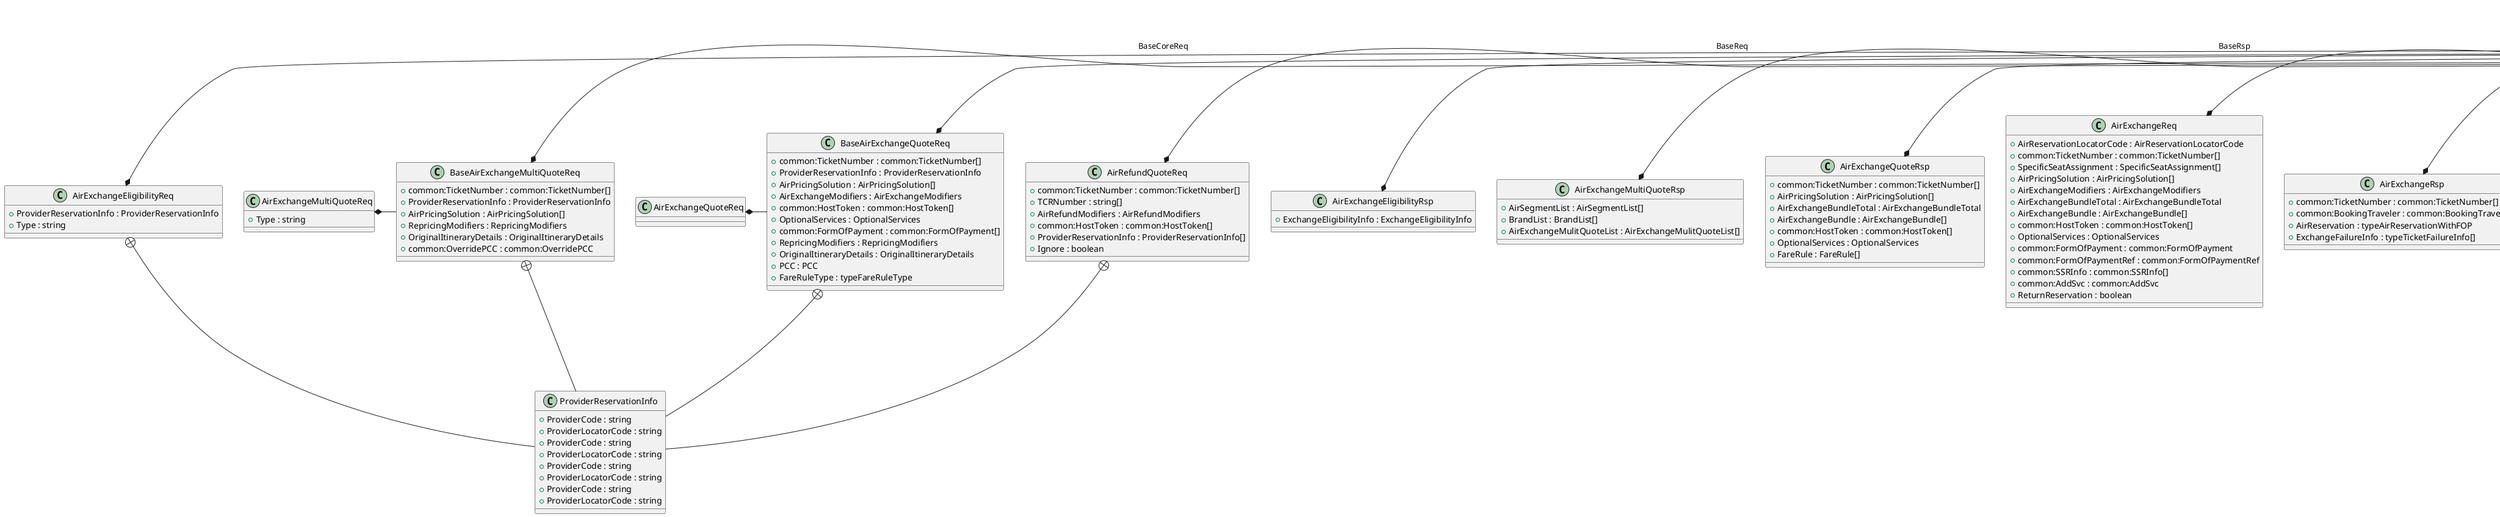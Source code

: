 @startuml

class AirBaseReq {
}
AirBaseReq *- common:BaseReq
class AirExchangeEligibilityReq {
    +ProviderReservationInfo : ProviderReservationInfo
    +Type : string
}
AirExchangeEligibilityReq *- common:BaseReq
AirExchangeEligibilityReq +-- ProviderReservationInfo
class ProviderReservationInfo {
    +ProviderCode : string
    +ProviderLocatorCode : string
}
class AirExchangeEligibilityRsp {
    +ExchangeEligibilityInfo : ExchangeEligibilityInfo
}
AirExchangeEligibilityRsp *- common:BaseRsp
class AirExchangeMultiQuoteReq {
    +Type : string
}
AirExchangeMultiQuoteReq *- BaseAirExchangeMultiQuoteReq
class AirExchangeMultiQuoteRsp {
    +AirSegmentList : AirSegmentList[]
    +BrandList : BrandList[]
    +AirExchangeMulitQuoteList : AirExchangeMulitQuoteList[]
}
AirExchangeMultiQuoteRsp *- common:BaseRsp
class AirExchangeQuoteReq {
}
AirExchangeQuoteReq *- BaseAirExchangeQuoteReq
class AirExchangeQuoteRsp {
    +common:TicketNumber : common:TicketNumber[]
    +AirPricingSolution : AirPricingSolution[]
    +AirExchangeBundleTotal : AirExchangeBundleTotal
    +AirExchangeBundle : AirExchangeBundle[]
    +common:HostToken : common:HostToken[]
    +OptionalServices : OptionalServices
    +FareRule : FareRule[]
}
AirExchangeQuoteRsp *- common:BaseRsp
class AirExchangeReq {
    +AirReservationLocatorCode : AirReservationLocatorCode
    +common:TicketNumber : common:TicketNumber[]
    +SpecificSeatAssignment : SpecificSeatAssignment[]
    +AirPricingSolution : AirPricingSolution[]
    +AirExchangeModifiers : AirExchangeModifiers
    +AirExchangeBundleTotal : AirExchangeBundleTotal
    +AirExchangeBundle : AirExchangeBundle[]
    +common:HostToken : common:HostToken[]
    +OptionalServices : OptionalServices
    +common:FormOfPayment : common:FormOfPayment
    +common:FormOfPaymentRef : common:FormOfPaymentRef
    +common:SSRInfo : common:SSRInfo[]
    +common:AddSvc : common:AddSvc
    +ReturnReservation : boolean
}
AirExchangeReq *- common:BaseReq
class AirExchangeRsp {
    +common:TicketNumber : common:TicketNumber[]
    +common:BookingTraveler : common:BookingTraveler[]
    +AirReservation : typeAirReservationWithFOP
    +ExchangeFailureInfo : typeTicketFailureInfo[]
}
AirExchangeRsp *- common:BaseRsp
class AirExchangeTicketingReq {
    +AirReservationLocatorCode : AirReservationLocatorCode
    +common:TicketNumber : common:TicketNumber
    +TicketingModifiersRef : typeTicketingModifiersRef[]
    +WaiverCode : WaiverCode
    +DetailedBillingInformation : DetailedBillingInformation[]
    +AirTicketingModifiers : AirTicketingModifiers[]
    +BulkTicket : boolean
    +ChangeFeeOnTicket : boolean
}
AirExchangeTicketingReq *- common:BaseReq
class AirExchangeTicketingRsp {
    +AirSolutionChangedInfo : AirSolutionChangedInfo
    +ETR : ETR
    +TicketFailureInfo : TicketFailureInfo
    +DetailedBillingInformation : DetailedBillingInformation
}
AirExchangeTicketingRsp *- common:BaseRsp
class AirFareDisplayReq {
    +FareType : FareType[]
    +PassengerType : common:typePassengerType[]
    +BookingCode : BookingCode[]
    +IncludeAddlBookingCodeInfo : IncludeAddlBookingCodeInfo
    +FareBasis : FareBasis
    +common:Carrier : common:Carrier[]
    +common:AccountCode : common:AccountCode[]
    +ContractCode : ContractCode
    +AirFareDisplayModifiers : AirFareDisplayModifiers
    +common:PointOfSale : common:PointOfSale[]
    +AirFareDisplayRuleKey : AirFareDisplayRuleKey
    +Origin : string
    +Destination : string
    +ProviderCode : string
    +IncludeMileRouteInformation : typeMileOrRouteBasedFare
    +UnSaleableFaresOnly : boolean
    +ChannelId : string
    +NSCC : string
    +ReturnMM : boolean
}
AirFareDisplayReq *- common:BaseReq
class AirFareDisplayRsp {
    +FareDisplay : FareDisplay[]
}
AirFareDisplayRsp *- common:BaseRsp
class AirFareRulesReq {
    +AirReservationSelector : AirReservationSelector
    +FareRuleLookup : FareRuleLookup
    +FareRuleKey : FareRuleKey[]
    +AirFareDisplayRuleKey : AirFareDisplayRuleKey
    +AirFareRulesModifier : AirFareRulesModifier
    +FareRulesFilterCategory : FareRulesFilterCategory[]
    +FareRuleType : typeFareRuleType
}
AirFareRulesReq *- common:BaseReq
AirFareRulesReq +-- FareRulesFilterCategory
class FareRulesFilterCategory {
    +CategoryCode : string[]
    +FareInfoRef : string
}
AirFareRulesReq +-- AirReservationSelector
class AirReservationSelector {
    +FareInfoRef : FareInfoRef[]
    +AirReservationLocatorCode : string
}
class AirFareRulesRsp {
    +FareRule : FareRule[]
}
AirFareRulesRsp *- common:BaseRsp
class AirMerchandisingDetailsReq {
    +MerchandisingDetails : MerchandisingDetails
    +OptionalServiceModifiers : OptionalServiceModifiers
    +MerchandisingAvailabilityDetails : MerchandisingAvailabilityDetails
}
AirMerchandisingDetailsReq *- common:BaseReq
class AirMerchandisingDetailsRsp {
    +OptionalServices : OptionalServices
    +Brand : Brand[]
    +UnassociatedBookingCodeList : UnassociatedBookingCodeList
}
AirMerchandisingDetailsRsp *- common:BaseRsp
AirMerchandisingDetailsRsp +-- UnassociatedBookingCodeList
class UnassociatedBookingCodeList {
    +ApplicableSegment : typeApplicableSegment[]
}
class AirMerchandisingOfferAvailabilityReq {
    +common:AgencySellInfo : common:AgencySellInfo
    +AirSolution : AirSolution
    +HostReservation : HostReservation[]
    +OfferAvailabilityModifiers : OfferAvailabilityModifiers[]
    +MerchandisingPricingModifiers : MerchandisingPricingModifiers
}
AirMerchandisingOfferAvailabilityReq *- common:BaseReq
class AirMerchandisingOfferAvailabilityRsp {
    +AirSolution : AirSolution
    +common:Remark : common:Remark
    +OptionalServices : OptionalServices
    +EmbargoList : EmbargoList
}
AirMerchandisingOfferAvailabilityRsp *- common:BaseRsp
class AirPrePayReq {
    +ListSearch : ListSearch
    +PrePayRetrieve : PrePayRetrieve
}
AirPrePayReq *- common:BaseReq
AirPrePayReq +-- ListSearch
class ListSearch {
    +PersonNameSearch : PersonNameSearch
    +common:LoyaltyCard : common:LoyaltyCard[]
    +StartFromResult : integer
    +MaxResults : integer
}
AirPrePayReq +-- PrePayRetrieve
class PrePayRetrieve {
    +Id : string
    +Type : string
}
class AirPrePayRsp {
    +PrePayProfileInfo : PrePayProfileInfo[]
    +MaxResults : integer
    +MoreIndicator : boolean
    +MoreDataStartIndex : string
}
AirPrePayRsp *- common:BaseRsp
class AirPriceReq {
}
AirPriceReq *- BaseAirPriceReq
class AirPriceRsp {
}
AirPriceRsp *- BaseAirPriceRsp
class AirRefundQuoteReq {
    +common:TicketNumber : common:TicketNumber[]
    +TCRNumber : string[]
    +AirRefundModifiers : AirRefundModifiers
    +common:HostToken : common:HostToken[]
    +ProviderReservationInfo : ProviderReservationInfo[]
    +Ignore : boolean
}
AirRefundQuoteReq *- common:BaseReq
AirRefundQuoteReq +-- ProviderReservationInfo
class ProviderReservationInfo {
    +ProviderCode : string
    +ProviderLocatorCode : string
}
class AirRefundQuoteRsp {
    +AirRefundBundle : AirRefundBundle[]
    +TCRRefundBundle : TCRRefundBundle[]
}
AirRefundQuoteRsp *- common:BaseRsp
class AirRefundReq {
    +AirRefundBundle : AirRefundBundle[]
    +TCRRefundBundle : TCRRefundBundle[]
    +AirRefundModifiers : AirRefundModifiers
    +common:Commission : common:Commission[]
    +common:FormOfPayment : common:FormOfPayment
}
AirRefundReq *- common:BaseReq
class AirRefundRsp {
    +ETR : ETR[]
    +TCR : TCR[]
    +RefundFailureInfo : typeTicketFailureInfo[]
}
AirRefundRsp *- common:BaseRsp
class AirRepriceReq {
    +AirReservationLocatorCode : AirReservationLocatorCode
    +AirPricingSolution : AirPricingSolution
    +FareRuleType : typeFareRuleType
    +IgnoreAvailability : boolean
}
AirRepriceReq *- AirBaseReq
class AirRepriceRsp {
    +AirPricingSolution : AirPricingSolution
    +FareRule : FareRule[]
}
AirRepriceRsp *- common:BaseRsp
class AirRetrieveDocumentReq {
    +UniversalRecordLocatorCode : string
    +ProviderCode : string
    +ProviderLocatorCode : string
    +AirReservationLocatorCode : AirReservationLocatorCode
    +common:TicketNumber : common:TicketNumber[]
    +TCRNumber : string[]
    +ReturnRestrictions : boolean
    +ReturnPricing : boolean
    +RetrieveMCO : boolean
}
AirRetrieveDocumentReq *- common:BaseReq
class AirRetrieveDocumentRsp {
    +ETR : ETR[]
    +common:MCO : common:MCO[]
    +TCR : TCR[]
    +DocumentFailureInfo : typeFailureInfo[]
    +common:ServiceFeeInfo : common:ServiceFeeInfo[]
    +UniversalRecordLocatorCode : string
}
AirRetrieveDocumentRsp *- common:BaseRsp
class AirSearchReq {
    +common:PointOfCommencement : common:PointOfCommencement
    +SearchAirLeg : SearchAirLeg[]
    +SearchSpecificAirSegment : SearchSpecificAirSegment[]
    +AirSearchModifiers : AirSearchModifiers
    +JourneyData : JourneyData
}
AirSearchReq *- common:BaseSearchReq
class AirSearchRsp {
    +FareNoteList : FareNoteList
    +ExpertSolutionList : ExpertSolutionList
    +RouteList : RouteList
    +AlternateRouteList : AlternateRouteList
    +AlternateLocationDistanceList : AlternateLocationDistanceList
    +FareInfoMessage : FareInfoMessage[]
    +AirPricingSolution : AirPricingSolution[]
    +AirPricePointList : AirPricePointList
    +rail:RailSegmentList : rail:RailSegmentList
    +rail:RailJourneyList : rail:RailJourneyList
    +rail:RailFareNoteList : rail:RailFareNoteList
    +rail:RailFareIDList : rail:RailFareIDList
    +rail:RailFareList : rail:RailFareList
    +rail:RailPricingSolution : rail:RailPricingSolution[]
}
AirSearchRsp *- BaseAvailabilitySearchRsp
class AirTicketingReq {
    +AirReservationLocatorCode : AirReservationLocatorCode
    +AirPricingInfoRef : AirPricingInfoRef[]
    +TicketingModifiersRef : typeTicketingModifiersRef[]
    +WaiverCode : WaiverCode
    +common:Commission : common:Commission[]
    +DetailedBillingInformation : DetailedBillingInformation[]
    +FaxDetailsInformation : FaxDetailsInformation
    +AirTicketingModifiers : AirTicketingModifiers[]
    +AirSegmentTicketingModifiers : AirSegmentTicketingModifiers[]
    +ReturnInfoOnFail : boolean
    +BulkTicket : boolean
    +ValidateSpanishResidency : boolean
}
AirTicketingReq *- AirBaseReq
AirTicketingReq +-- AirPricingInfoRef
class AirPricingInfoRef {
    +common:BookingTravelerRef : common:BookingTravelerRef[]
    +Key : string
}
class AirTicketingRsp {
    +AirSolutionChangedInfo : AirSolutionChangedInfo
    +ETR : ETR[]
    +TicketFailureInfo : TicketFailureInfo[]
    +DetailedBillingInformation : DetailedBillingInformation[]
}
AirTicketingRsp *- common:BaseRsp
class AirUpsellSearchReq {
    +AirItinerary : AirItinerary
    +AirPriceResult : AirPriceResult[]
}
AirUpsellSearchReq *- AirBaseReq
class AirUpsellSearchRsp {
}
AirUpsellSearchRsp *- BaseAirPriceRsp
class AirVoidDocumentReq {
    +AirReservationLocatorCode : AirReservationLocatorCode
    +VoidDocumentInfo : VoidDocumentInfo[]
    +ShowETR : boolean
    +ProviderCode : string
    +ProviderLocatorCode : string
    +ValidateSpanishResidency : boolean
}
AirVoidDocumentReq *- common:BaseReq
class AirVoidDocumentRsp {
    +ETR : ETR[]
    +VoidResultInfo : VoidResultInfo[]
}
AirVoidDocumentRsp *- common:BaseRsp
class AvailabilitySearchReq {
    +common:SearchPassenger : common:SearchPassenger[]
    +common:PointOfSale : common:PointOfSale[]
    +ReturnBrandIndicator : boolean
    +ChannelId : string
    +NSCC : string
}
AvailabilitySearchReq *- AirSearchReq
class AvailabilitySearchRsp {
}
AvailabilitySearchRsp *- BaseAvailabilitySearchRsp
class BaseAirExchangeMultiQuoteReq {
    +common:TicketNumber : common:TicketNumber[]
    +ProviderReservationInfo : ProviderReservationInfo
    +AirPricingSolution : AirPricingSolution[]
    +RepricingModifiers : RepricingModifiers
    +OriginalItineraryDetails : OriginalItineraryDetails
    +common:OverridePCC : common:OverridePCC
}
BaseAirExchangeMultiQuoteReq *- common:BaseCoreReq
BaseAirExchangeMultiQuoteReq +-- ProviderReservationInfo
class ProviderReservationInfo {
    +ProviderCode : string
    +ProviderLocatorCode : string
}
class BaseAirExchangeQuoteReq {
    +common:TicketNumber : common:TicketNumber[]
    +ProviderReservationInfo : ProviderReservationInfo
    +AirPricingSolution : AirPricingSolution[]
    +AirExchangeModifiers : AirExchangeModifiers
    +common:HostToken : common:HostToken[]
    +OptionalServices : OptionalServices
    +common:FormOfPayment : common:FormOfPayment[]
    +RepricingModifiers : RepricingModifiers
    +OriginalItineraryDetails : OriginalItineraryDetails
    +PCC : PCC
    +FareRuleType : typeFareRuleType
}
BaseAirExchangeQuoteReq *- common:BaseCoreReq
BaseAirExchangeQuoteReq +-- ProviderReservationInfo
class ProviderReservationInfo {
    +ProviderCode : string
    +ProviderLocatorCode : string
}
class BaseAirPriceReq {
    +AirItinerary : AirItinerary
    +AirPricingModifiers : AirPricingModifiers
    +common:SearchPassenger : common:SearchPassenger[]
    +AirPricingCommand : AirPricingCommand[]
    +AirReservationLocatorCode : AirReservationLocatorCode
    +OptionalServices : OptionalServices
    +common:FormOfPayment : common:FormOfPayment[]
    +PCC : PCC
    +common:SSR : common:SSR[]
    +CheckOBFees : string
    +FareRuleType : typeFareRuleType
    +SupplierCode : string
    +TicketDate : date
    +CheckFlightDetails : boolean
    +ReturnMM : boolean
    +NSCC : string
    +SplitPricing : boolean
    +IgnoreAvailability : boolean
}
BaseAirPriceReq *- common:BaseCoreReq
class BaseAirPriceRsp {
    +AirItinerary : AirItinerary
    +AirPriceResult : AirPriceResult[]
}
BaseAirPriceRsp *- common:BaseRsp
class BaseAirSearchReq {
    +SearchAirLeg : SearchAirLeg[]
    +SearchSpecificAirSegment : SearchSpecificAirSegment[]
    +AirSearchModifiers : AirSearchModifiers
    +SplitTicketingSearch : SplitTicketingSearch
    +JourneyData : JourneyData
}
BaseAirSearchReq *- common:BaseCoreSearchReq
class BaseAvailabilitySearchRsp {
    +FlightDetailsList : FlightDetailsList
    +AirSegmentList : AirSegmentList
    +FareInfoList : FareInfoList
    +FareRemarkList : FareRemarkList
    +AirItinerarySolution : AirItinerarySolution[]
    +HostTokenList : HostTokenList
    +APISRequirementsList : APISRequirementsList
    +DistanceUnits : common:typeDistance
}
BaseAvailabilitySearchRsp *- common:BaseSearchRsp
class BaseLowFareSearchReq {
    +common:SearchPassenger : common:SearchPassenger[]
    +AirPricingModifiers : AirPricingModifiers
    +Enumeration : Enumeration
    +AirExchangeModifiers : AirExchangeModifiers
    +FlexExploreModifiers : FlexExploreModifiers
    +PCC : PCC
    +FareRulesFilterCategory : FareRulesFilterCategory
    +common:FormOfPayment : common:FormOfPayment[]
    +EnablePointToPointSearch : boolean
    +EnablePointToPointAlternates : boolean
    +MaxNumberOfExpertSolutions : integer
    +SolutionResult : boolean
    +PreferCompleteItinerary : boolean
    +MetaOptionIdentifier : string
    +ReturnUpsellFare : boolean
    +IncludeFareInfoMessages : boolean
    +ReturnBrandedFares : boolean
    +MultiGDSSearch : boolean
    +ReturnMM : boolean
    +CheckOBFees : string
    +NSCC : string
    +FareInfoRules : boolean
}
BaseLowFareSearchReq *- BaseAirSearchReq
class BrandList {
    +Brand : Brand[]
}
class EMDIssuanceReq {
    +common:ProviderReservationDetail : common:ProviderReservationDetail
    +common:TicketNumber : common:TicketNumber
    +IssuanceModifiers : IssuanceModifiers
    +SelectionModifiers : SelectionModifiers
    +UniversalRecordLocatorCode : string
    +ShowDetails : boolean
    +IssueAllOpenSVC : boolean
}
EMDIssuanceReq *- common:BaseReq
class EMDIssuanceRsp {
    +EMDSummaryInfo : EMDSummaryInfo[]
    +EMDInfo : EMDInfo[]
}
EMDIssuanceRsp *- common:BaseRsp
class EMDRetrieveReq {
    +ListRetrieve : ListRetrieve
    +DetailRetrieve : DetailRetrieve
}
EMDRetrieveReq *- common:BaseReq
EMDRetrieveReq +-- ListRetrieve
class ListRetrieve {
    +common:ProviderReservationDetail : common:ProviderReservationDetail
}
EMDRetrieveReq +-- DetailRetrieve
class DetailRetrieve {
    +common:ProviderReservationDetail : common:ProviderReservationDetail
    +EMDNumber : string
}
class EMDRetrieveRsp {
    +EMDInfo : EMDInfo
    +EMDSummaryInfo : EMDSummaryInfo[]
}
EMDRetrieveRsp *- common:BaseRsp
class FlightDetailsReq {
    +AirSegment : AirSegment[]
}
FlightDetailsReq *- common:BaseReq
class FlightDetailsRsp {
    +AirSegment : AirSegment[]
    +CO2Emissions : CO2Emissions[]
}
FlightDetailsRsp *- common:BaseRsp
class FlightInformationReq {
    +FlightInfoCriteria : FlightInfoCriteria[]
}
FlightInformationReq *- common:BaseReq
class FlightInformationRsp {
    +FlightInfo : FlightInfo[]
}
FlightInformationRsp *- common:BaseRsp
class FlightTimeTableReq {
    +FlightTimeTableCriteria : FlightTimeTableCriteria
}
FlightTimeTableReq *- common:BaseSearchReq
class FlightTimeTableRsp {
    +FlightTimeTableList : FlightTimeTableList
}
FlightTimeTableRsp *- common:BaseSearchRsp
FlightTimeTableRsp +-- FlightTimeTableList
class FlightTimeTableList {
    +FlightTimeDetail : FlightTimeDetail[]
}
class LowFareSearchAsynchReq {
    +AirSearchAsynchModifiers : AirSearchAsynchModifiers
}
LowFareSearchAsynchReq *- BaseLowFareSearchReq
class LowFareSearchAsynchRsp {
    +AsyncProviderSpecificResponse : AsyncProviderSpecificResponse[]
    +BrandList : BrandList
    +SearchId : string
    +CurrencyType : string
}
LowFareSearchAsynchRsp *- AirSearchRsp
class LowFareSearchReq {
    +PolicyReference : string
}
LowFareSearchReq *- BaseLowFareSearchReq
class LowFareSearchRsp {
    +BrandList : BrandList
    +CurrencyType : string
}
LowFareSearchRsp *- AirSearchRsp
class RetrieveLowFareSearchReq {
    +SearchId : string
    +ProviderCode : string
}
RetrieveLowFareSearchReq *- common:BaseReq
class RetrieveLowFareSearchRsp {
    +AsyncProviderSpecificResponse : AsyncProviderSpecificResponse[]
    +BrandList : BrandList
    +CurrencyType : string
}
RetrieveLowFareSearchRsp *- AirSearchRsp
class ScheduleSearchReq {
}
ScheduleSearchReq *- AirSearchReq
class ScheduleSearchRsp {
}
ScheduleSearchRsp *- AirSearchRsp
class SearchSpecificAirSegment {
    +DepartureTime : string
    +Carrier : string
    +FlightNumber : string
    +Origin : string
    +Destination : string
    +SegmentIndex : int
}
class SeatMapReq {
    +common:AgencySellInfo : common:AgencySellInfo
    +AirSegment : AirSegment[]
    +common:HostToken : common:HostToken[]
    +SearchTraveler : SearchTraveler[]
    +HostReservation : HostReservation
    +MerchandisingPricingModifiers : MerchandisingPricingModifiers
    +ReturnSeatPricing : boolean
    +ReturnBrandingInfo : boolean
}
SeatMapReq *- common:BaseReq
class SeatMapRsp {
    +common:HostToken : common:HostToken[]
    +common:CabinClass : common:CabinClass
    +AirSegment : AirSegment[]
    +SearchTraveler : SearchTraveler[]
    +OptionalServices : OptionalServices
    +common:Remark : common:Remark
    +Rows : Rows[]
    +common:PaymentRestriction : common:PaymentRestriction[]
    +SeatInformation : SeatInformation[]
    +Copyright : string
    +GroupSeatPrice : string
}
SeatMapRsp *- common:BaseRsp

@enduml